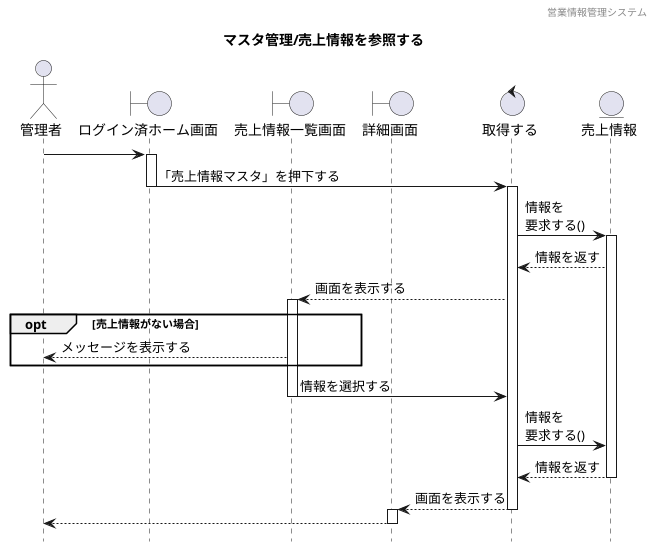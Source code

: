 @startuml sequence

hide footbox
header 営業情報管理システム
title マスタ管理/売上情報を参照する

' actor "" as a
actor "管理者" as a1

' boundary "" as b
boundary "ログイン済ホーム画面" as b1
boundary "売上情報一覧画面" as b2
boundary "詳細画面" as b3

' control "" as c
control "取得する" as c1

' entity "" as e
entity "売上情報" as e1

a1 -> b1
activate b1
b1 -> c1: 「売上情報マスタ」を押下する
deactivate b1
activate c1
c1 -> e1: 情報を\n要求する()
activate e1
e1 --> c1: 情報を返す
c1 --> b2: 画面を表示する
activate b2
opt 売上情報がない場合
b2 --> a1 : メッセージを表示する
end
b2 -> c1: 情報を選択する
deactivate b2
c1 -> e1:情報を\n要求する()
e1 --> c1:情報を返す
deactivate e1
c1 --> b3:画面を表示する
deactivate c1
activate b3
b3 --> a1
deactivate b3

@enduml